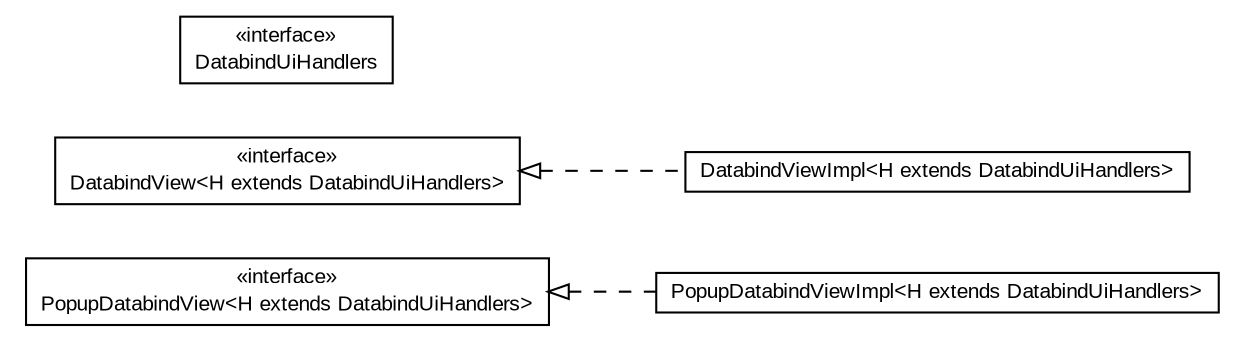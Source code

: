 #!/usr/local/bin/dot
#
# Class diagram 
# Generated by UMLGraph version R5_6-24-gf6e263 (http://www.umlgraph.org/)
#

digraph G {
	edge [fontname="arial",fontsize=10,labelfontname="arial",labelfontsize=10];
	node [fontname="arial",fontsize=10,shape=plaintext];
	nodesep=0.25;
	ranksep=0.5;
	rankdir=LR;
	// org.turbogwt.ext.gwtp.databind.client.PopupDatabindViewImpl<H extends org.turbogwt.ext.gwtp.databind.client.DatabindUiHandlers>
	c0 [label=<<table title="org.turbogwt.ext.gwtp.databind.client.PopupDatabindViewImpl" border="0" cellborder="1" cellspacing="0" cellpadding="2" port="p" href="./PopupDatabindViewImpl.html">
		<tr><td><table border="0" cellspacing="0" cellpadding="1">
<tr><td align="center" balign="center"> PopupDatabindViewImpl&lt;H extends DatabindUiHandlers&gt; </td></tr>
		</table></td></tr>
		</table>>, URL="./PopupDatabindViewImpl.html", fontname="arial", fontcolor="black", fontsize=10.0];
	// org.turbogwt.ext.gwtp.databind.client.PopupDatabindView<H extends org.turbogwt.ext.gwtp.databind.client.DatabindUiHandlers>
	c1 [label=<<table title="org.turbogwt.ext.gwtp.databind.client.PopupDatabindView" border="0" cellborder="1" cellspacing="0" cellpadding="2" port="p" href="./PopupDatabindView.html">
		<tr><td><table border="0" cellspacing="0" cellpadding="1">
<tr><td align="center" balign="center"> &#171;interface&#187; </td></tr>
<tr><td align="center" balign="center"> PopupDatabindView&lt;H extends DatabindUiHandlers&gt; </td></tr>
		</table></td></tr>
		</table>>, URL="./PopupDatabindView.html", fontname="arial", fontcolor="black", fontsize=10.0];
	// org.turbogwt.ext.gwtp.databind.client.DatabindViewImpl<H extends org.turbogwt.ext.gwtp.databind.client.DatabindUiHandlers>
	c2 [label=<<table title="org.turbogwt.ext.gwtp.databind.client.DatabindViewImpl" border="0" cellborder="1" cellspacing="0" cellpadding="2" port="p" href="./DatabindViewImpl.html">
		<tr><td><table border="0" cellspacing="0" cellpadding="1">
<tr><td align="center" balign="center"> DatabindViewImpl&lt;H extends DatabindUiHandlers&gt; </td></tr>
		</table></td></tr>
		</table>>, URL="./DatabindViewImpl.html", fontname="arial", fontcolor="black", fontsize=10.0];
	// org.turbogwt.ext.gwtp.databind.client.DatabindView<H extends org.turbogwt.ext.gwtp.databind.client.DatabindUiHandlers>
	c3 [label=<<table title="org.turbogwt.ext.gwtp.databind.client.DatabindView" border="0" cellborder="1" cellspacing="0" cellpadding="2" port="p" href="./DatabindView.html">
		<tr><td><table border="0" cellspacing="0" cellpadding="1">
<tr><td align="center" balign="center"> &#171;interface&#187; </td></tr>
<tr><td align="center" balign="center"> DatabindView&lt;H extends DatabindUiHandlers&gt; </td></tr>
		</table></td></tr>
		</table>>, URL="./DatabindView.html", fontname="arial", fontcolor="black", fontsize=10.0];
	// org.turbogwt.ext.gwtp.databind.client.DatabindUiHandlers
	c4 [label=<<table title="org.turbogwt.ext.gwtp.databind.client.DatabindUiHandlers" border="0" cellborder="1" cellspacing="0" cellpadding="2" port="p" href="./DatabindUiHandlers.html">
		<tr><td><table border="0" cellspacing="0" cellpadding="1">
<tr><td align="center" balign="center"> &#171;interface&#187; </td></tr>
<tr><td align="center" balign="center"> DatabindUiHandlers </td></tr>
		</table></td></tr>
		</table>>, URL="./DatabindUiHandlers.html", fontname="arial", fontcolor="black", fontsize=10.0];
	//org.turbogwt.ext.gwtp.databind.client.PopupDatabindViewImpl<H extends org.turbogwt.ext.gwtp.databind.client.DatabindUiHandlers> implements org.turbogwt.ext.gwtp.databind.client.PopupDatabindView<H extends org.turbogwt.ext.gwtp.databind.client.DatabindUiHandlers>
	c1:p -> c0:p [dir=back,arrowtail=empty,style=dashed];
	//org.turbogwt.ext.gwtp.databind.client.DatabindViewImpl<H extends org.turbogwt.ext.gwtp.databind.client.DatabindUiHandlers> implements org.turbogwt.ext.gwtp.databind.client.DatabindView<H extends org.turbogwt.ext.gwtp.databind.client.DatabindUiHandlers>
	c3:p -> c2:p [dir=back,arrowtail=empty,style=dashed];
}


